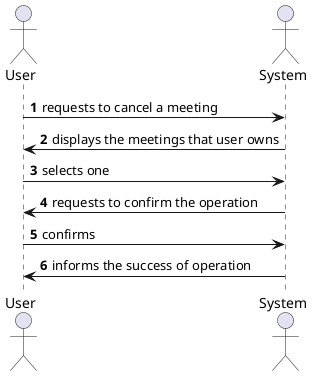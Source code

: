 @startuml
autonumber

actor User as "User"
actor System as "System"

User -> System: requests to cancel a meeting

System -> User: displays the meetings that user owns

User -> System: selects one

System -> User: requests to confirm the operation

User -> System: confirms

System -> User: informs the success of operation

@enduml
